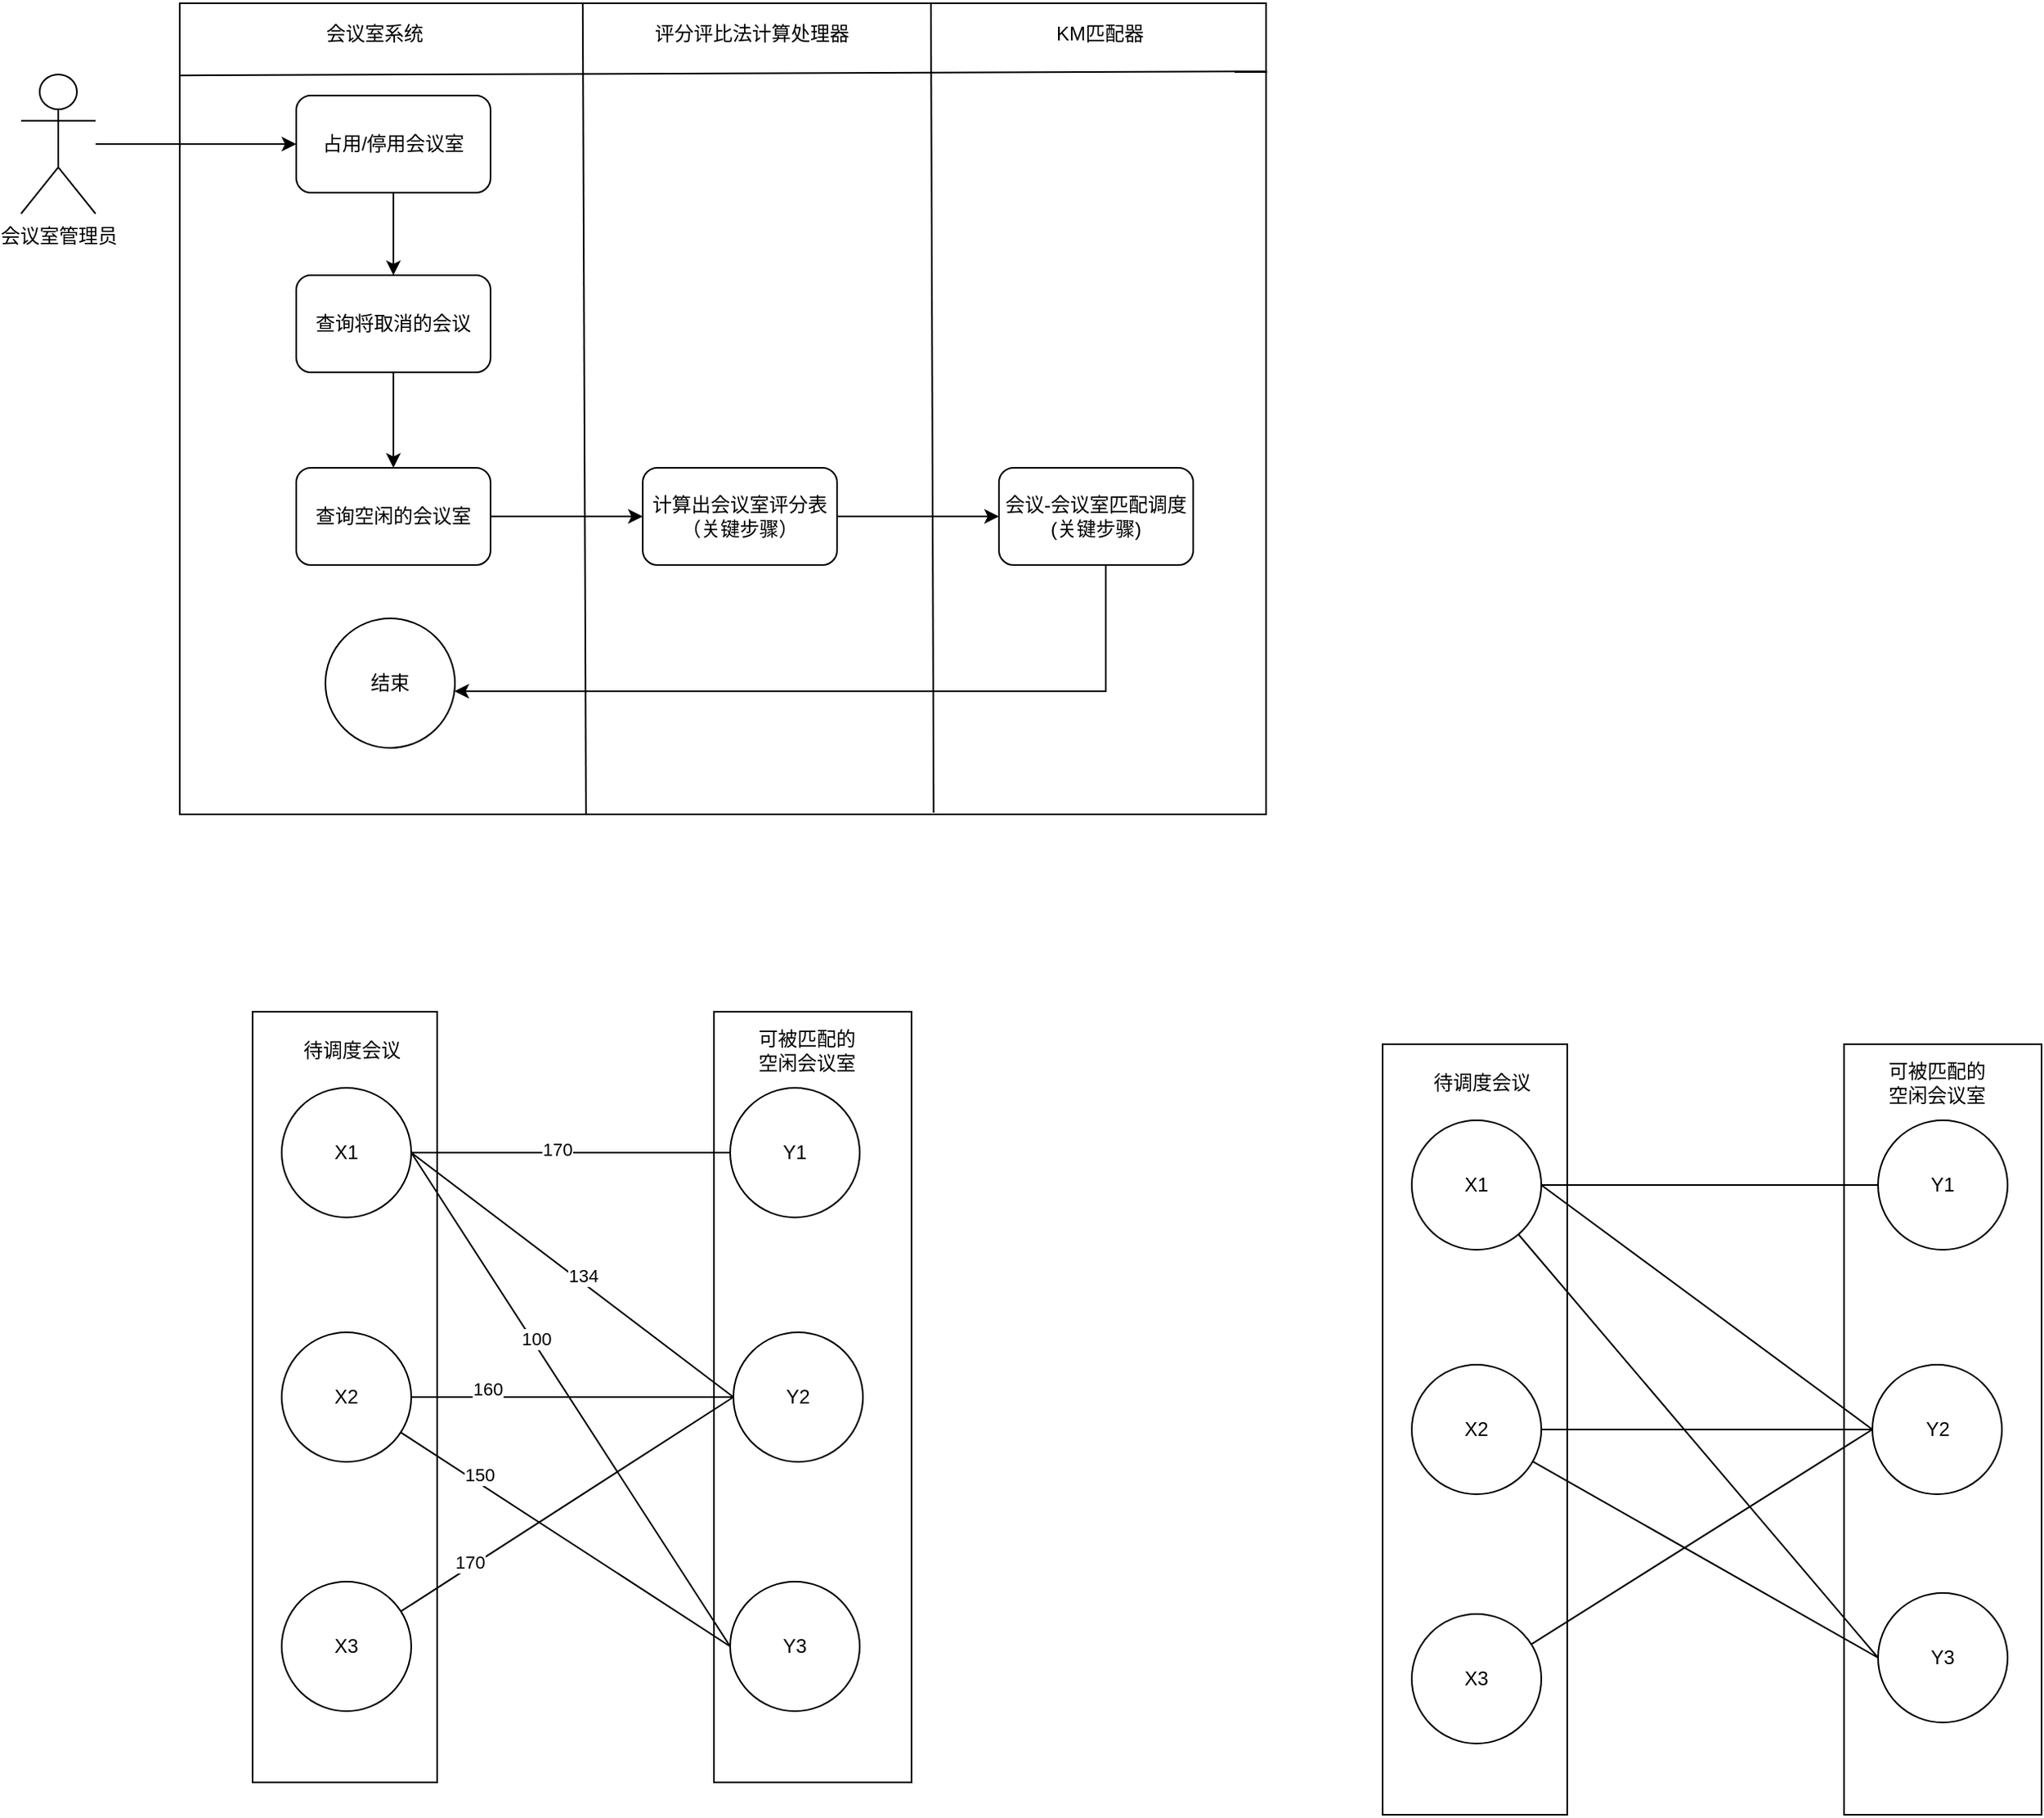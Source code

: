 <mxfile version="19.0.2" type="github">
  <diagram id="mW7sXFlhsNH1YCDSHsh7" name="第 1 页">
    <mxGraphModel dx="1101" dy="455" grid="0" gridSize="10" guides="1" tooltips="1" connect="1" arrows="1" fold="1" page="0" pageScale="1" pageWidth="827" pageHeight="1169" math="0" shadow="0">
      <root>
        <mxCell id="0" />
        <mxCell id="1" parent="0" />
        <mxCell id="p1or3wSUR8h3AQl78pqS-46" value="" style="rounded=0;whiteSpace=wrap;html=1;" vertex="1" parent="1">
          <mxGeometry x="370" y="807" width="122" height="476" as="geometry" />
        </mxCell>
        <mxCell id="p1or3wSUR8h3AQl78pqS-45" value="" style="rounded=0;whiteSpace=wrap;html=1;" vertex="1" parent="1">
          <mxGeometry x="85" y="807" width="114" height="476" as="geometry" />
        </mxCell>
        <mxCell id="p1or3wSUR8h3AQl78pqS-15" value="" style="rounded=0;whiteSpace=wrap;html=1;" vertex="1" parent="1">
          <mxGeometry x="40" y="184" width="671" height="501" as="geometry" />
        </mxCell>
        <mxCell id="p1or3wSUR8h3AQl78pqS-10" style="edgeStyle=orthogonalEdgeStyle;rounded=0;orthogonalLoop=1;jettySize=auto;html=1;" edge="1" parent="1" source="p1or3wSUR8h3AQl78pqS-2" target="p1or3wSUR8h3AQl78pqS-3">
          <mxGeometry relative="1" as="geometry" />
        </mxCell>
        <mxCell id="p1or3wSUR8h3AQl78pqS-2" value="占用/停用会议室" style="rounded=1;whiteSpace=wrap;html=1;" vertex="1" parent="1">
          <mxGeometry x="112" y="241" width="120" height="60" as="geometry" />
        </mxCell>
        <mxCell id="p1or3wSUR8h3AQl78pqS-23" style="edgeStyle=orthogonalEdgeStyle;rounded=0;orthogonalLoop=1;jettySize=auto;html=1;" edge="1" parent="1" source="p1or3wSUR8h3AQl78pqS-3" target="p1or3wSUR8h3AQl78pqS-22">
          <mxGeometry relative="1" as="geometry" />
        </mxCell>
        <mxCell id="p1or3wSUR8h3AQl78pqS-3" value="查询将取消的会议" style="rounded=1;whiteSpace=wrap;html=1;" vertex="1" parent="1">
          <mxGeometry x="112" y="352" width="120" height="60" as="geometry" />
        </mxCell>
        <mxCell id="p1or3wSUR8h3AQl78pqS-12" style="edgeStyle=orthogonalEdgeStyle;rounded=0;orthogonalLoop=1;jettySize=auto;html=1;" edge="1" parent="1" source="p1or3wSUR8h3AQl78pqS-4" target="p1or3wSUR8h3AQl78pqS-5">
          <mxGeometry relative="1" as="geometry" />
        </mxCell>
        <mxCell id="p1or3wSUR8h3AQl78pqS-4" value="计算出会议室评分表&lt;br&gt;（关键步骤）" style="rounded=1;whiteSpace=wrap;html=1;" vertex="1" parent="1">
          <mxGeometry x="326" y="471" width="120" height="60" as="geometry" />
        </mxCell>
        <mxCell id="p1or3wSUR8h3AQl78pqS-14" style="edgeStyle=orthogonalEdgeStyle;rounded=0;orthogonalLoop=1;jettySize=auto;html=1;" edge="1" parent="1" source="p1or3wSUR8h3AQl78pqS-5" target="p1or3wSUR8h3AQl78pqS-7">
          <mxGeometry relative="1" as="geometry">
            <mxPoint x="615" y="614" as="targetPoint" />
            <Array as="points">
              <mxPoint x="612" y="609" />
            </Array>
          </mxGeometry>
        </mxCell>
        <mxCell id="p1or3wSUR8h3AQl78pqS-5" value="会议-会议室匹配调度&lt;br&gt;(关键步骤)" style="rounded=1;whiteSpace=wrap;html=1;" vertex="1" parent="1">
          <mxGeometry x="546" y="471" width="120" height="60" as="geometry" />
        </mxCell>
        <mxCell id="p1or3wSUR8h3AQl78pqS-7" value="结束" style="ellipse;whiteSpace=wrap;html=1;aspect=fixed;" vertex="1" parent="1">
          <mxGeometry x="130" y="564" width="80" height="80" as="geometry" />
        </mxCell>
        <mxCell id="p1or3wSUR8h3AQl78pqS-9" style="edgeStyle=orthogonalEdgeStyle;rounded=0;orthogonalLoop=1;jettySize=auto;html=1;" edge="1" parent="1" source="p1or3wSUR8h3AQl78pqS-8" target="p1or3wSUR8h3AQl78pqS-2">
          <mxGeometry relative="1" as="geometry" />
        </mxCell>
        <mxCell id="p1or3wSUR8h3AQl78pqS-8" value="会议室管理员" style="shape=umlActor;verticalLabelPosition=bottom;verticalAlign=top;html=1;outlineConnect=0;" vertex="1" parent="1">
          <mxGeometry x="-58" y="228" width="46" height="86" as="geometry" />
        </mxCell>
        <mxCell id="p1or3wSUR8h3AQl78pqS-16" value="" style="endArrow=none;html=1;rounded=0;exitX=0;exitY=0.089;exitDx=0;exitDy=0;exitPerimeter=0;entryX=1.001;entryY=0.084;entryDx=0;entryDy=0;entryPerimeter=0;" edge="1" parent="1" source="p1or3wSUR8h3AQl78pqS-15" target="p1or3wSUR8h3AQl78pqS-15">
          <mxGeometry width="50" height="50" relative="1" as="geometry">
            <mxPoint x="119" y="251" as="sourcePoint" />
            <mxPoint x="169" y="201" as="targetPoint" />
          </mxGeometry>
        </mxCell>
        <mxCell id="p1or3wSUR8h3AQl78pqS-17" value="" style="endArrow=none;html=1;rounded=0;entryX=0.371;entryY=-0.001;entryDx=0;entryDy=0;entryPerimeter=0;exitX=0.374;exitY=1;exitDx=0;exitDy=0;exitPerimeter=0;" edge="1" parent="1" source="p1or3wSUR8h3AQl78pqS-15" target="p1or3wSUR8h3AQl78pqS-15">
          <mxGeometry width="50" height="50" relative="1" as="geometry">
            <mxPoint x="272" y="319" as="sourcePoint" />
            <mxPoint x="322" y="269" as="targetPoint" />
          </mxGeometry>
        </mxCell>
        <mxCell id="p1or3wSUR8h3AQl78pqS-18" value="" style="endArrow=none;html=1;rounded=0;entryX=0.371;entryY=-0.001;entryDx=0;entryDy=0;entryPerimeter=0;exitX=0.694;exitY=0.998;exitDx=0;exitDy=0;exitPerimeter=0;" edge="1" parent="1" source="p1or3wSUR8h3AQl78pqS-15">
          <mxGeometry width="50" height="50" relative="1" as="geometry">
            <mxPoint x="506" y="592" as="sourcePoint" />
            <mxPoint x="504.001" y="184.003" as="targetPoint" />
          </mxGeometry>
        </mxCell>
        <mxCell id="p1or3wSUR8h3AQl78pqS-19" value="会议室系统" style="text;html=1;strokeColor=none;fillColor=none;align=center;verticalAlign=middle;whiteSpace=wrap;rounded=0;" vertex="1" parent="1">
          <mxGeometry x="98" y="188" width="125" height="30" as="geometry" />
        </mxCell>
        <mxCell id="p1or3wSUR8h3AQl78pqS-20" value="评分评比法计算处理器" style="text;html=1;strokeColor=none;fillColor=none;align=center;verticalAlign=middle;whiteSpace=wrap;rounded=0;" vertex="1" parent="1">
          <mxGeometry x="331" y="188" width="125" height="30" as="geometry" />
        </mxCell>
        <mxCell id="p1or3wSUR8h3AQl78pqS-21" value="KM匹配器" style="text;html=1;strokeColor=none;fillColor=none;align=center;verticalAlign=middle;whiteSpace=wrap;rounded=0;" vertex="1" parent="1">
          <mxGeometry x="546" y="188" width="125" height="30" as="geometry" />
        </mxCell>
        <mxCell id="p1or3wSUR8h3AQl78pqS-24" style="edgeStyle=orthogonalEdgeStyle;rounded=0;orthogonalLoop=1;jettySize=auto;html=1;" edge="1" parent="1" source="p1or3wSUR8h3AQl78pqS-22" target="p1or3wSUR8h3AQl78pqS-4">
          <mxGeometry relative="1" as="geometry" />
        </mxCell>
        <mxCell id="p1or3wSUR8h3AQl78pqS-22" value="查询空闲的会议室" style="rounded=1;whiteSpace=wrap;html=1;" vertex="1" parent="1">
          <mxGeometry x="112" y="471" width="120" height="60" as="geometry" />
        </mxCell>
        <mxCell id="p1or3wSUR8h3AQl78pqS-32" style="rounded=0;orthogonalLoop=1;jettySize=auto;html=1;entryX=0;entryY=0.5;entryDx=0;entryDy=0;endArrow=none;endFill=0;exitX=1;exitY=0.5;exitDx=0;exitDy=0;" edge="1" parent="1" source="p1or3wSUR8h3AQl78pqS-25" target="p1or3wSUR8h3AQl78pqS-29">
          <mxGeometry relative="1" as="geometry" />
        </mxCell>
        <mxCell id="p1or3wSUR8h3AQl78pqS-40" value="134" style="edgeLabel;html=1;align=center;verticalAlign=middle;resizable=0;points=[];" vertex="1" connectable="0" parent="p1or3wSUR8h3AQl78pqS-32">
          <mxGeometry x="0.04" y="3" relative="1" as="geometry">
            <mxPoint as="offset" />
          </mxGeometry>
        </mxCell>
        <mxCell id="p1or3wSUR8h3AQl78pqS-34" style="edgeStyle=none;rounded=0;orthogonalLoop=1;jettySize=auto;html=1;endArrow=none;endFill=0;" edge="1" parent="1" source="p1or3wSUR8h3AQl78pqS-25" target="p1or3wSUR8h3AQl78pqS-28">
          <mxGeometry relative="1" as="geometry" />
        </mxCell>
        <mxCell id="p1or3wSUR8h3AQl78pqS-39" value="170" style="edgeLabel;html=1;align=center;verticalAlign=middle;resizable=0;points=[];" vertex="1" connectable="0" parent="p1or3wSUR8h3AQl78pqS-34">
          <mxGeometry x="-0.09" y="2" relative="1" as="geometry">
            <mxPoint as="offset" />
          </mxGeometry>
        </mxCell>
        <mxCell id="p1or3wSUR8h3AQl78pqS-35" style="edgeStyle=none;rounded=0;orthogonalLoop=1;jettySize=auto;html=1;entryX=0;entryY=0.5;entryDx=0;entryDy=0;endArrow=none;endFill=0;exitX=1;exitY=0.5;exitDx=0;exitDy=0;" edge="1" parent="1" source="p1or3wSUR8h3AQl78pqS-25" target="p1or3wSUR8h3AQl78pqS-30">
          <mxGeometry relative="1" as="geometry" />
        </mxCell>
        <mxCell id="p1or3wSUR8h3AQl78pqS-41" value="100" style="edgeLabel;html=1;align=center;verticalAlign=middle;resizable=0;points=[];" vertex="1" connectable="0" parent="p1or3wSUR8h3AQl78pqS-35">
          <mxGeometry x="-0.239" y="2" relative="1" as="geometry">
            <mxPoint as="offset" />
          </mxGeometry>
        </mxCell>
        <mxCell id="p1or3wSUR8h3AQl78pqS-25" value="X1" style="ellipse;whiteSpace=wrap;html=1;aspect=fixed;" vertex="1" parent="1">
          <mxGeometry x="103" y="854" width="80" height="80" as="geometry" />
        </mxCell>
        <mxCell id="p1or3wSUR8h3AQl78pqS-36" style="edgeStyle=none;rounded=0;orthogonalLoop=1;jettySize=auto;html=1;entryX=0;entryY=0.5;entryDx=0;entryDy=0;endArrow=none;endFill=0;" edge="1" parent="1" source="p1or3wSUR8h3AQl78pqS-26" target="p1or3wSUR8h3AQl78pqS-29">
          <mxGeometry relative="1" as="geometry" />
        </mxCell>
        <mxCell id="p1or3wSUR8h3AQl78pqS-42" value="160" style="edgeLabel;html=1;align=center;verticalAlign=middle;resizable=0;points=[];" vertex="1" connectable="0" parent="p1or3wSUR8h3AQl78pqS-36">
          <mxGeometry x="-0.534" y="5" relative="1" as="geometry">
            <mxPoint as="offset" />
          </mxGeometry>
        </mxCell>
        <mxCell id="p1or3wSUR8h3AQl78pqS-37" style="edgeStyle=none;rounded=0;orthogonalLoop=1;jettySize=auto;html=1;entryX=0;entryY=0.5;entryDx=0;entryDy=0;endArrow=none;endFill=0;" edge="1" parent="1" source="p1or3wSUR8h3AQl78pqS-26" target="p1or3wSUR8h3AQl78pqS-30">
          <mxGeometry relative="1" as="geometry" />
        </mxCell>
        <mxCell id="p1or3wSUR8h3AQl78pqS-43" value="150" style="edgeLabel;html=1;align=center;verticalAlign=middle;resizable=0;points=[];" vertex="1" connectable="0" parent="p1or3wSUR8h3AQl78pqS-37">
          <mxGeometry x="-0.551" y="5" relative="1" as="geometry">
            <mxPoint as="offset" />
          </mxGeometry>
        </mxCell>
        <mxCell id="p1or3wSUR8h3AQl78pqS-26" value="X2" style="ellipse;whiteSpace=wrap;html=1;aspect=fixed;" vertex="1" parent="1">
          <mxGeometry x="103" y="1005" width="80" height="80" as="geometry" />
        </mxCell>
        <mxCell id="p1or3wSUR8h3AQl78pqS-38" style="edgeStyle=none;rounded=0;orthogonalLoop=1;jettySize=auto;html=1;entryX=0;entryY=0.5;entryDx=0;entryDy=0;endArrow=none;endFill=0;" edge="1" parent="1" source="p1or3wSUR8h3AQl78pqS-27" target="p1or3wSUR8h3AQl78pqS-29">
          <mxGeometry relative="1" as="geometry" />
        </mxCell>
        <mxCell id="p1or3wSUR8h3AQl78pqS-44" value="170" style="edgeLabel;html=1;align=center;verticalAlign=middle;resizable=0;points=[];" vertex="1" connectable="0" parent="p1or3wSUR8h3AQl78pqS-38">
          <mxGeometry x="-0.571" y="3" relative="1" as="geometry">
            <mxPoint as="offset" />
          </mxGeometry>
        </mxCell>
        <mxCell id="p1or3wSUR8h3AQl78pqS-27" value="X3" style="ellipse;whiteSpace=wrap;html=1;aspect=fixed;" vertex="1" parent="1">
          <mxGeometry x="103" y="1159" width="80" height="80" as="geometry" />
        </mxCell>
        <mxCell id="p1or3wSUR8h3AQl78pqS-28" value="Y1" style="ellipse;whiteSpace=wrap;html=1;aspect=fixed;" vertex="1" parent="1">
          <mxGeometry x="380" y="854" width="80" height="80" as="geometry" />
        </mxCell>
        <mxCell id="p1or3wSUR8h3AQl78pqS-29" value="Y2" style="ellipse;whiteSpace=wrap;html=1;aspect=fixed;" vertex="1" parent="1">
          <mxGeometry x="382" y="1005" width="80" height="80" as="geometry" />
        </mxCell>
        <mxCell id="p1or3wSUR8h3AQl78pqS-30" value="Y3" style="ellipse;whiteSpace=wrap;html=1;aspect=fixed;" vertex="1" parent="1">
          <mxGeometry x="380" y="1159" width="80" height="80" as="geometry" />
        </mxCell>
        <mxCell id="p1or3wSUR8h3AQl78pqS-47" value="待调度会议" style="text;html=1;strokeColor=none;fillColor=none;align=center;verticalAlign=middle;whiteSpace=wrap;rounded=0;" vertex="1" parent="1">
          <mxGeometry x="112" y="816" width="69" height="30" as="geometry" />
        </mxCell>
        <mxCell id="p1or3wSUR8h3AQl78pqS-48" value="可被匹配的空闲会议室" style="text;html=1;strokeColor=none;fillColor=none;align=center;verticalAlign=middle;whiteSpace=wrap;rounded=0;" vertex="1" parent="1">
          <mxGeometry x="393" y="816" width="69" height="30" as="geometry" />
        </mxCell>
        <mxCell id="p1or3wSUR8h3AQl78pqS-49" value="" style="rounded=0;whiteSpace=wrap;html=1;" vertex="1" parent="1">
          <mxGeometry x="1068" y="827" width="122" height="476" as="geometry" />
        </mxCell>
        <mxCell id="p1or3wSUR8h3AQl78pqS-50" value="" style="rounded=0;whiteSpace=wrap;html=1;" vertex="1" parent="1">
          <mxGeometry x="783" y="827" width="114" height="476" as="geometry" />
        </mxCell>
        <mxCell id="p1or3wSUR8h3AQl78pqS-51" style="rounded=0;orthogonalLoop=1;jettySize=auto;html=1;entryX=0;entryY=0.5;entryDx=0;entryDy=0;endArrow=none;endFill=0;exitX=1;exitY=0.5;exitDx=0;exitDy=0;" edge="1" parent="1" source="p1or3wSUR8h3AQl78pqS-57" target="p1or3wSUR8h3AQl78pqS-67">
          <mxGeometry relative="1" as="geometry" />
        </mxCell>
        <mxCell id="p1or3wSUR8h3AQl78pqS-53" style="edgeStyle=none;rounded=0;orthogonalLoop=1;jettySize=auto;html=1;endArrow=none;endFill=0;" edge="1" parent="1" source="p1or3wSUR8h3AQl78pqS-57" target="p1or3wSUR8h3AQl78pqS-66">
          <mxGeometry relative="1" as="geometry" />
        </mxCell>
        <mxCell id="p1or3wSUR8h3AQl78pqS-73" style="edgeStyle=none;rounded=0;orthogonalLoop=1;jettySize=auto;html=1;entryX=0;entryY=0.5;entryDx=0;entryDy=0;endArrow=none;endFill=0;" edge="1" parent="1" source="p1or3wSUR8h3AQl78pqS-57" target="p1or3wSUR8h3AQl78pqS-71">
          <mxGeometry relative="1" as="geometry" />
        </mxCell>
        <mxCell id="p1or3wSUR8h3AQl78pqS-57" value="X1" style="ellipse;whiteSpace=wrap;html=1;aspect=fixed;" vertex="1" parent="1">
          <mxGeometry x="801" y="874" width="80" height="80" as="geometry" />
        </mxCell>
        <mxCell id="p1or3wSUR8h3AQl78pqS-58" style="edgeStyle=none;rounded=0;orthogonalLoop=1;jettySize=auto;html=1;entryX=0;entryY=0.5;entryDx=0;entryDy=0;endArrow=none;endFill=0;" edge="1" parent="1" source="p1or3wSUR8h3AQl78pqS-62" target="p1or3wSUR8h3AQl78pqS-67">
          <mxGeometry relative="1" as="geometry" />
        </mxCell>
        <mxCell id="p1or3wSUR8h3AQl78pqS-72" style="edgeStyle=none;rounded=0;orthogonalLoop=1;jettySize=auto;html=1;entryX=0;entryY=0.5;entryDx=0;entryDy=0;endArrow=none;endFill=0;" edge="1" parent="1" source="p1or3wSUR8h3AQl78pqS-62" target="p1or3wSUR8h3AQl78pqS-71">
          <mxGeometry relative="1" as="geometry" />
        </mxCell>
        <mxCell id="p1or3wSUR8h3AQl78pqS-62" value="X2" style="ellipse;whiteSpace=wrap;html=1;aspect=fixed;" vertex="1" parent="1">
          <mxGeometry x="801" y="1025" width="80" height="80" as="geometry" />
        </mxCell>
        <mxCell id="p1or3wSUR8h3AQl78pqS-63" style="edgeStyle=none;rounded=0;orthogonalLoop=1;jettySize=auto;html=1;entryX=0;entryY=0.5;entryDx=0;entryDy=0;endArrow=none;endFill=0;" edge="1" parent="1" source="p1or3wSUR8h3AQl78pqS-65" target="p1or3wSUR8h3AQl78pqS-67">
          <mxGeometry relative="1" as="geometry" />
        </mxCell>
        <mxCell id="p1or3wSUR8h3AQl78pqS-65" value="X3" style="ellipse;whiteSpace=wrap;html=1;aspect=fixed;" vertex="1" parent="1">
          <mxGeometry x="801" y="1179" width="80" height="80" as="geometry" />
        </mxCell>
        <mxCell id="p1or3wSUR8h3AQl78pqS-66" value="Y1" style="ellipse;whiteSpace=wrap;html=1;aspect=fixed;" vertex="1" parent="1">
          <mxGeometry x="1089" y="874" width="80" height="80" as="geometry" />
        </mxCell>
        <mxCell id="p1or3wSUR8h3AQl78pqS-67" value="Y2" style="ellipse;whiteSpace=wrap;html=1;aspect=fixed;" vertex="1" parent="1">
          <mxGeometry x="1085.5" y="1025" width="80" height="80" as="geometry" />
        </mxCell>
        <mxCell id="p1or3wSUR8h3AQl78pqS-69" value="待调度会议" style="text;html=1;strokeColor=none;fillColor=none;align=center;verticalAlign=middle;whiteSpace=wrap;rounded=0;" vertex="1" parent="1">
          <mxGeometry x="810" y="836" width="69" height="30" as="geometry" />
        </mxCell>
        <mxCell id="p1or3wSUR8h3AQl78pqS-70" value="可被匹配的空闲会议室" style="text;html=1;strokeColor=none;fillColor=none;align=center;verticalAlign=middle;whiteSpace=wrap;rounded=0;" vertex="1" parent="1">
          <mxGeometry x="1091" y="836" width="69" height="30" as="geometry" />
        </mxCell>
        <mxCell id="p1or3wSUR8h3AQl78pqS-71" value="Y3" style="ellipse;whiteSpace=wrap;html=1;aspect=fixed;" vertex="1" parent="1">
          <mxGeometry x="1089" y="1166" width="80" height="80" as="geometry" />
        </mxCell>
      </root>
    </mxGraphModel>
  </diagram>
</mxfile>
